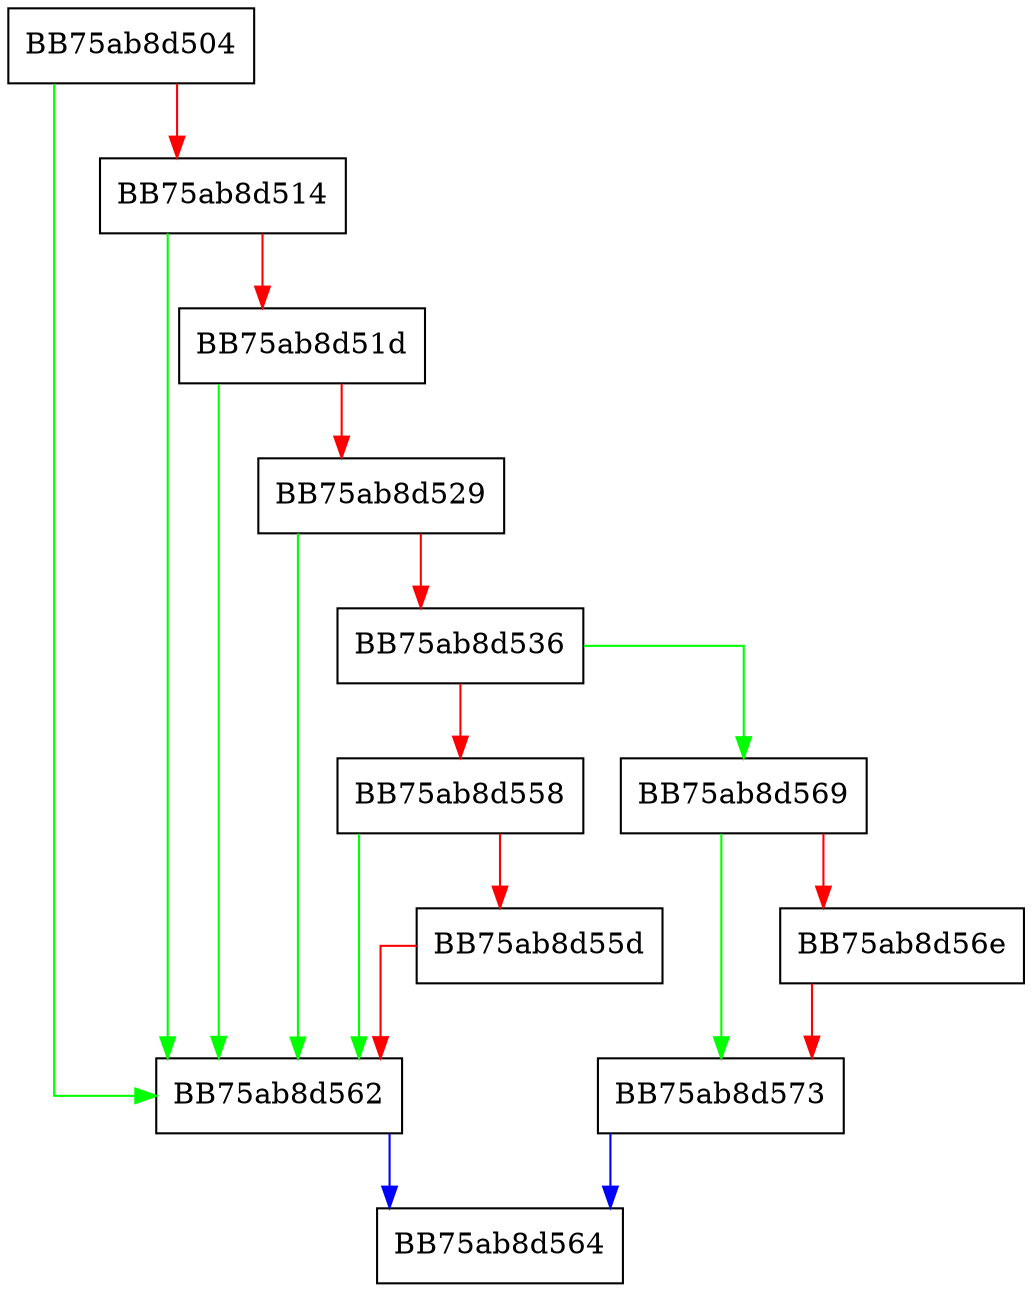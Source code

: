 digraph IsUrlsFiltered {
  node [shape="box"];
  graph [splines=ortho];
  BB75ab8d504 -> BB75ab8d562 [color="green"];
  BB75ab8d504 -> BB75ab8d514 [color="red"];
  BB75ab8d514 -> BB75ab8d562 [color="green"];
  BB75ab8d514 -> BB75ab8d51d [color="red"];
  BB75ab8d51d -> BB75ab8d562 [color="green"];
  BB75ab8d51d -> BB75ab8d529 [color="red"];
  BB75ab8d529 -> BB75ab8d562 [color="green"];
  BB75ab8d529 -> BB75ab8d536 [color="red"];
  BB75ab8d536 -> BB75ab8d569 [color="green"];
  BB75ab8d536 -> BB75ab8d558 [color="red"];
  BB75ab8d558 -> BB75ab8d562 [color="green"];
  BB75ab8d558 -> BB75ab8d55d [color="red"];
  BB75ab8d55d -> BB75ab8d562 [color="red"];
  BB75ab8d562 -> BB75ab8d564 [color="blue"];
  BB75ab8d569 -> BB75ab8d573 [color="green"];
  BB75ab8d569 -> BB75ab8d56e [color="red"];
  BB75ab8d56e -> BB75ab8d573 [color="red"];
  BB75ab8d573 -> BB75ab8d564 [color="blue"];
}